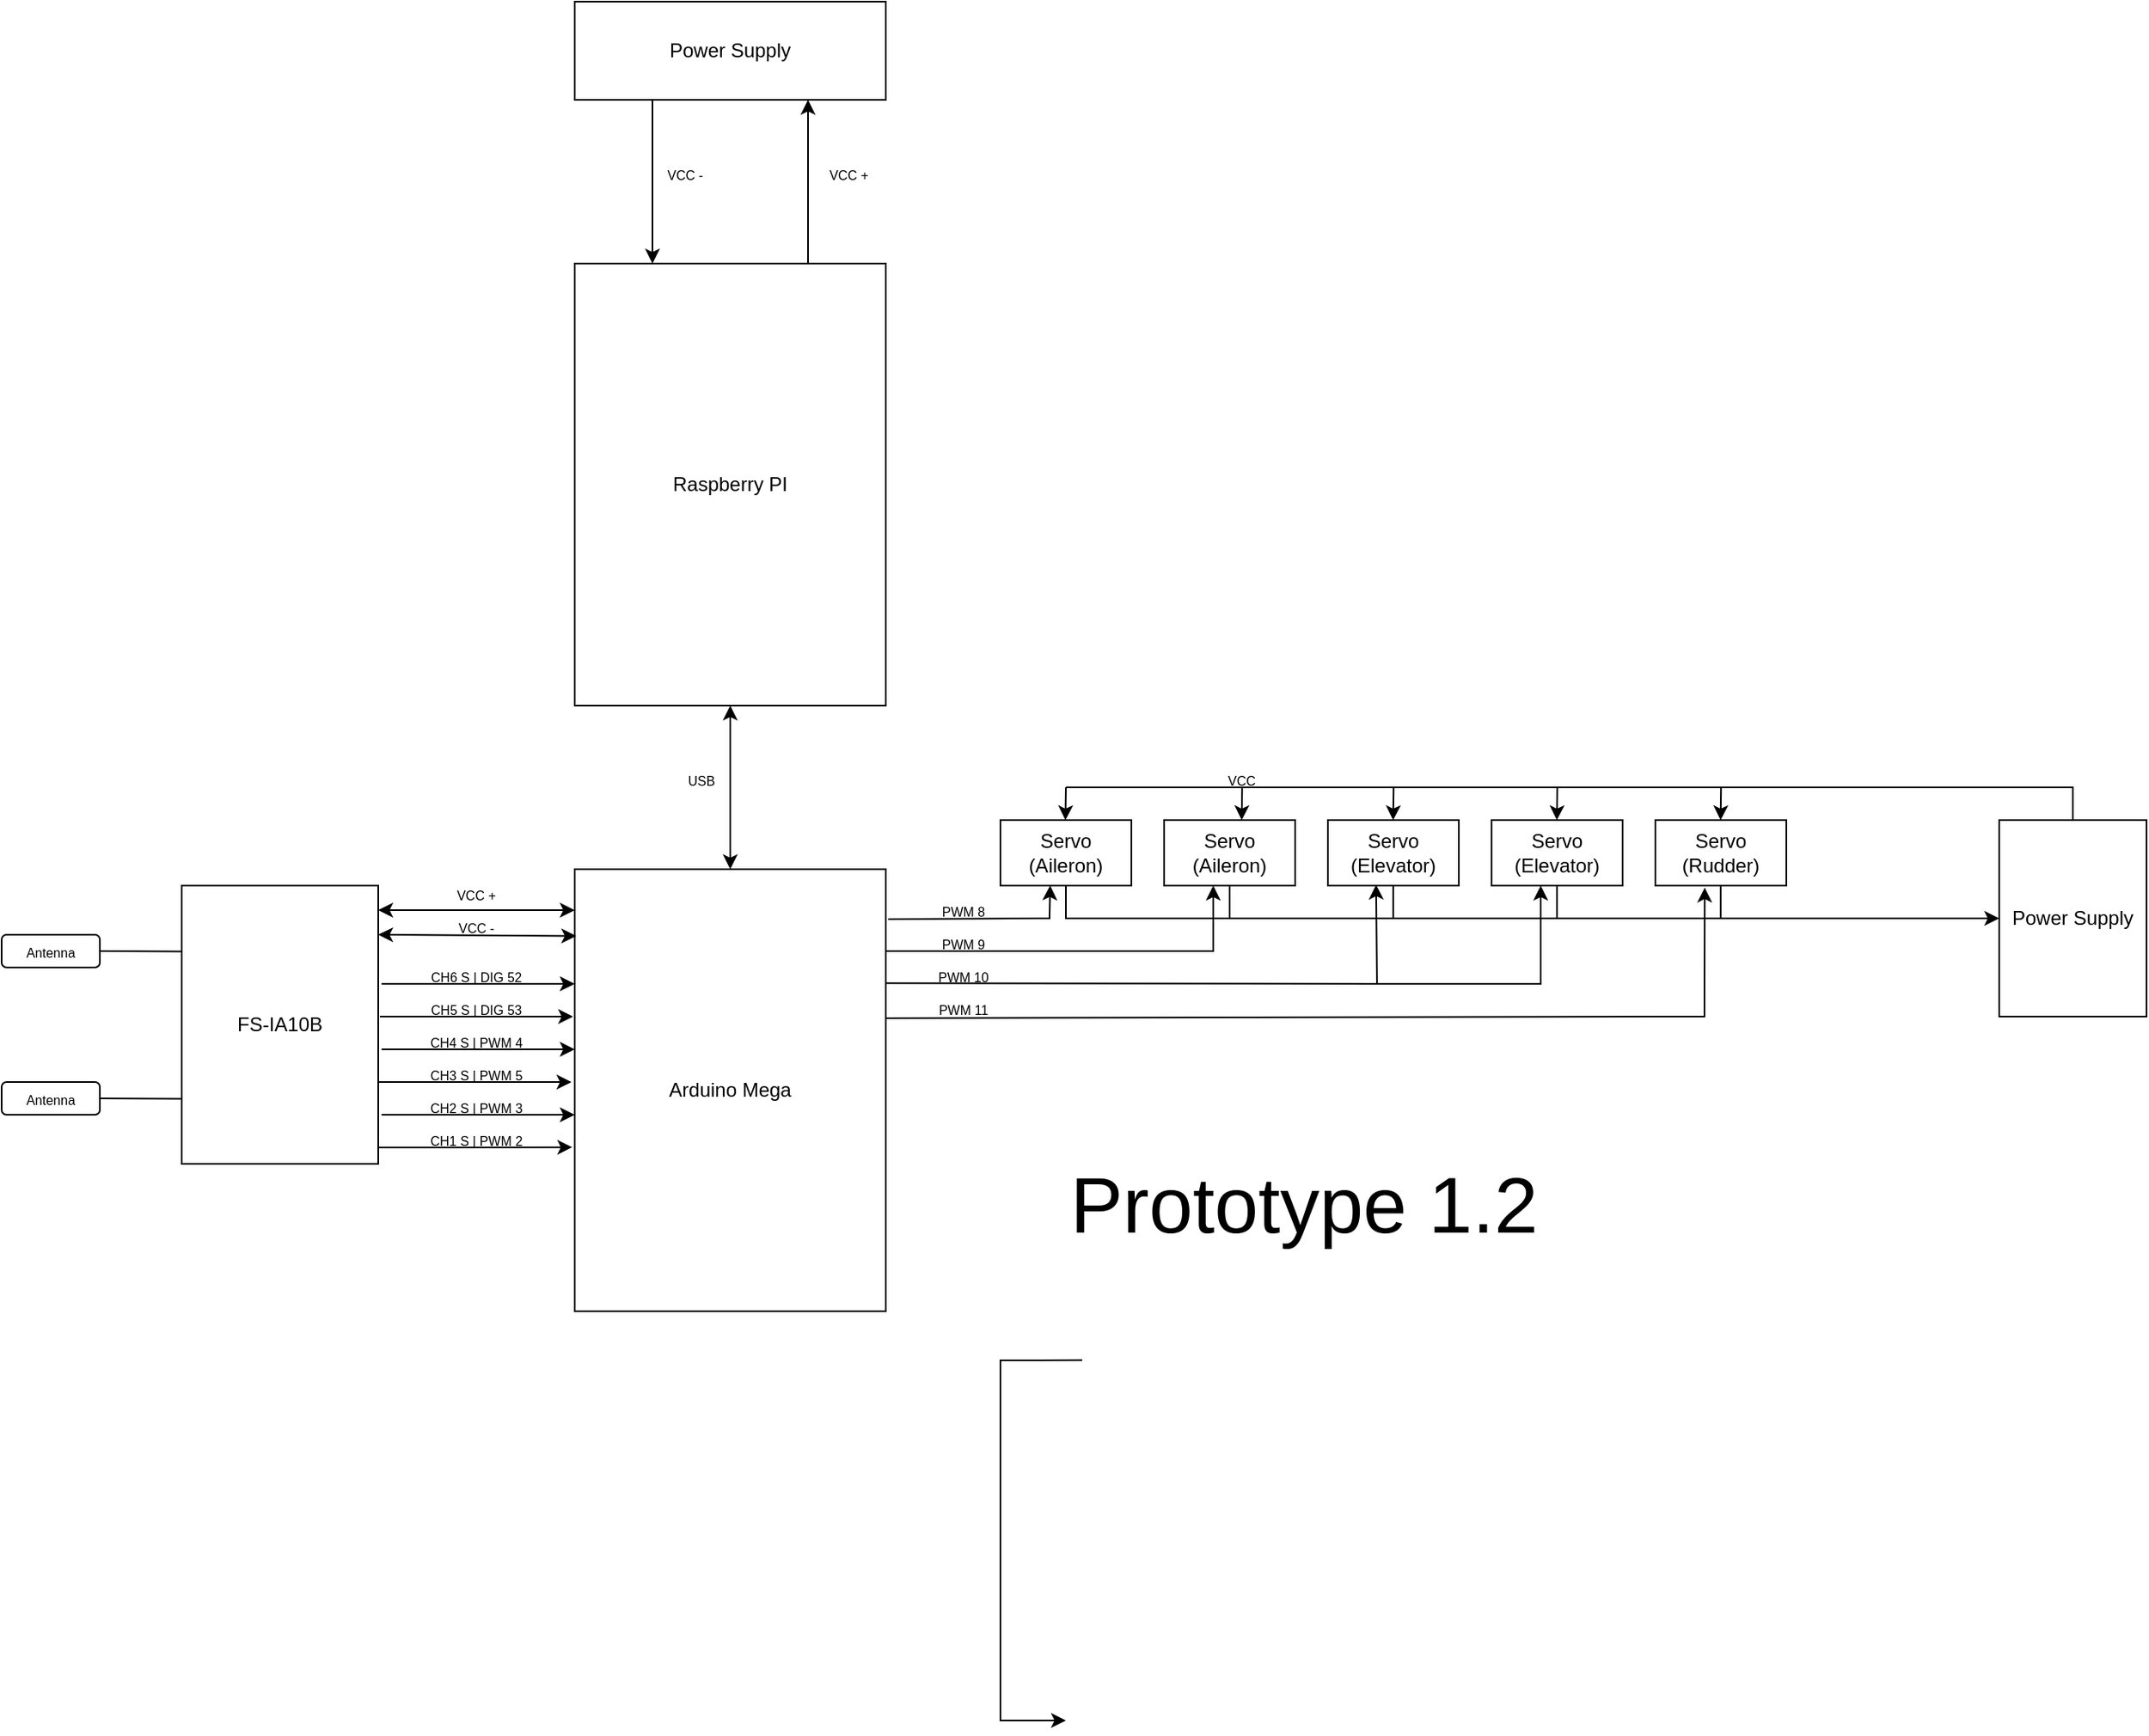 <mxfile version="21.2.8" type="device">
  <diagram name="Page-1" id="gYwv0pO_W2ZxfAE3Szi0">
    <mxGraphModel dx="3586" dy="3026" grid="1" gridSize="10" guides="1" tooltips="1" connect="1" arrows="1" fold="1" page="1" pageScale="1" pageWidth="850" pageHeight="1100" math="0" shadow="0">
      <root>
        <mxCell id="0" />
        <mxCell id="1" parent="0" />
        <mxCell id="DJHJPJEQN-9kXBu37Lcy-3" value="FS-IA10B" style="rounded=0;whiteSpace=wrap;html=1;" parent="1" vertex="1">
          <mxGeometry x="30" y="70" width="120" height="170" as="geometry" />
        </mxCell>
        <mxCell id="WVWYZ7rFV6EcUASi3WDG-2" style="edgeStyle=orthogonalEdgeStyle;rounded=0;orthogonalLoop=1;jettySize=auto;html=1;exitX=0.5;exitY=0;exitDx=0;exitDy=0;entryX=0.5;entryY=1;entryDx=0;entryDy=0;startArrow=classic;startFill=1;" edge="1" parent="1" source="DJHJPJEQN-9kXBu37Lcy-4" target="WVWYZ7rFV6EcUASi3WDG-1">
          <mxGeometry relative="1" as="geometry" />
        </mxCell>
        <mxCell id="DJHJPJEQN-9kXBu37Lcy-4" value="&lt;div&gt;Arduino Mega&lt;/div&gt;" style="rounded=0;whiteSpace=wrap;html=1;" parent="1" vertex="1">
          <mxGeometry x="270" y="60" width="190" height="270" as="geometry" />
        </mxCell>
        <mxCell id="DJHJPJEQN-9kXBu37Lcy-7" value="" style="endArrow=classic;startArrow=classic;html=1;rounded=0;" parent="1" edge="1">
          <mxGeometry width="50" height="50" relative="1" as="geometry">
            <mxPoint x="150" y="85" as="sourcePoint" />
            <mxPoint x="270" y="85" as="targetPoint" />
          </mxGeometry>
        </mxCell>
        <mxCell id="DJHJPJEQN-9kXBu37Lcy-8" value="" style="endArrow=classic;startArrow=classic;html=1;rounded=0;entryX=0.005;entryY=0.151;entryDx=0;entryDy=0;entryPerimeter=0;" parent="1" target="DJHJPJEQN-9kXBu37Lcy-4" edge="1">
          <mxGeometry width="50" height="50" relative="1" as="geometry">
            <mxPoint x="150" y="100" as="sourcePoint" />
            <mxPoint x="266" y="100" as="targetPoint" />
          </mxGeometry>
        </mxCell>
        <mxCell id="DJHJPJEQN-9kXBu37Lcy-9" value="&lt;font style=&quot;font-size: 8px;&quot;&gt;VCC +&lt;/font&gt;" style="text;html=1;strokeColor=none;fillColor=none;align=center;verticalAlign=middle;whiteSpace=wrap;rounded=0;" parent="1" vertex="1">
          <mxGeometry x="180" y="70" width="60" height="10" as="geometry" />
        </mxCell>
        <mxCell id="DJHJPJEQN-9kXBu37Lcy-10" value="&lt;font style=&quot;font-size: 8px;&quot;&gt;VCC -&lt;br&gt;&lt;/font&gt;" style="text;html=1;strokeColor=none;fillColor=none;align=center;verticalAlign=middle;whiteSpace=wrap;rounded=0;" parent="1" vertex="1">
          <mxGeometry x="180" y="90" width="60" height="10" as="geometry" />
        </mxCell>
        <mxCell id="DJHJPJEQN-9kXBu37Lcy-11" value="" style="endArrow=classic;html=1;rounded=0;entryX=-0.008;entryY=0.592;entryDx=0;entryDy=0;entryPerimeter=0;" parent="1" edge="1">
          <mxGeometry width="50" height="50" relative="1" as="geometry">
            <mxPoint x="150" y="230" as="sourcePoint" />
            <mxPoint x="268.48" y="229.84" as="targetPoint" />
          </mxGeometry>
        </mxCell>
        <mxCell id="DJHJPJEQN-9kXBu37Lcy-12" value="" style="endArrow=classic;html=1;rounded=0;entryX=-0.008;entryY=0.592;entryDx=0;entryDy=0;entryPerimeter=0;" parent="1" edge="1">
          <mxGeometry width="50" height="50" relative="1" as="geometry">
            <mxPoint x="152" y="210" as="sourcePoint" />
            <mxPoint x="270" y="210" as="targetPoint" />
          </mxGeometry>
        </mxCell>
        <mxCell id="DJHJPJEQN-9kXBu37Lcy-13" value="" style="endArrow=classic;html=1;rounded=0;entryX=-0.008;entryY=0.592;entryDx=0;entryDy=0;entryPerimeter=0;" parent="1" edge="1">
          <mxGeometry width="50" height="50" relative="1" as="geometry">
            <mxPoint x="150" y="190" as="sourcePoint" />
            <mxPoint x="268" y="190" as="targetPoint" />
          </mxGeometry>
        </mxCell>
        <mxCell id="DJHJPJEQN-9kXBu37Lcy-14" value="" style="endArrow=classic;html=1;rounded=0;entryX=-0.008;entryY=0.592;entryDx=0;entryDy=0;entryPerimeter=0;" parent="1" edge="1">
          <mxGeometry width="50" height="50" relative="1" as="geometry">
            <mxPoint x="152" y="170" as="sourcePoint" />
            <mxPoint x="270" y="170" as="targetPoint" />
          </mxGeometry>
        </mxCell>
        <mxCell id="DJHJPJEQN-9kXBu37Lcy-15" value="" style="endArrow=classic;html=1;rounded=0;entryX=-0.008;entryY=0.592;entryDx=0;entryDy=0;entryPerimeter=0;" parent="1" edge="1">
          <mxGeometry width="50" height="50" relative="1" as="geometry">
            <mxPoint x="151" y="150" as="sourcePoint" />
            <mxPoint x="269" y="150" as="targetPoint" />
          </mxGeometry>
        </mxCell>
        <mxCell id="DJHJPJEQN-9kXBu37Lcy-16" value="" style="endArrow=classic;html=1;rounded=0;entryX=-0.008;entryY=0.592;entryDx=0;entryDy=0;entryPerimeter=0;" parent="1" edge="1">
          <mxGeometry width="50" height="50" relative="1" as="geometry">
            <mxPoint x="152" y="130" as="sourcePoint" />
            <mxPoint x="270" y="130" as="targetPoint" />
          </mxGeometry>
        </mxCell>
        <mxCell id="DJHJPJEQN-9kXBu37Lcy-18" value="&lt;font style=&quot;font-size: 8px;&quot;&gt;CH1 S | PWM 2&lt;/font&gt;" style="text;html=1;strokeColor=none;fillColor=none;align=center;verticalAlign=middle;whiteSpace=wrap;rounded=0;" parent="1" vertex="1">
          <mxGeometry x="180" y="220" width="60" height="10" as="geometry" />
        </mxCell>
        <mxCell id="DJHJPJEQN-9kXBu37Lcy-19" value="&lt;font style=&quot;font-size: 8px;&quot;&gt;CH2 S | PWM 3&lt;br&gt;&lt;/font&gt;" style="text;html=1;strokeColor=none;fillColor=none;align=center;verticalAlign=middle;whiteSpace=wrap;rounded=0;" parent="1" vertex="1">
          <mxGeometry x="180" y="200" width="60" height="10" as="geometry" />
        </mxCell>
        <mxCell id="DJHJPJEQN-9kXBu37Lcy-21" value="&lt;font style=&quot;font-size: 8px;&quot;&gt;CH3 S | PWM 5&lt;br&gt;&lt;/font&gt;" style="text;html=1;strokeColor=none;fillColor=none;align=center;verticalAlign=middle;whiteSpace=wrap;rounded=0;" parent="1" vertex="1">
          <mxGeometry x="180" y="180" width="60" height="10" as="geometry" />
        </mxCell>
        <mxCell id="DJHJPJEQN-9kXBu37Lcy-22" value="&lt;font style=&quot;font-size: 8px;&quot;&gt;CH6 S | DIG 52&lt;br&gt;&lt;/font&gt;" style="text;html=1;strokeColor=none;fillColor=none;align=center;verticalAlign=middle;whiteSpace=wrap;rounded=0;" parent="1" vertex="1">
          <mxGeometry x="180" y="120" width="60" height="10" as="geometry" />
        </mxCell>
        <mxCell id="DJHJPJEQN-9kXBu37Lcy-23" value="&lt;font style=&quot;font-size: 8px;&quot;&gt;CH4 S | PWM 4&lt;br&gt;&lt;/font&gt;" style="text;html=1;strokeColor=none;fillColor=none;align=center;verticalAlign=middle;whiteSpace=wrap;rounded=0;" parent="1" vertex="1">
          <mxGeometry x="180" y="160" width="60" height="10" as="geometry" />
        </mxCell>
        <mxCell id="DJHJPJEQN-9kXBu37Lcy-24" value="&lt;font style=&quot;font-size: 8px;&quot;&gt;CH5 S | DIG 53&lt;br&gt;&lt;/font&gt;" style="text;html=1;strokeColor=none;fillColor=none;align=center;verticalAlign=middle;whiteSpace=wrap;rounded=0;" parent="1" vertex="1">
          <mxGeometry x="180" y="140" width="60" height="10" as="geometry" />
        </mxCell>
        <mxCell id="DJHJPJEQN-9kXBu37Lcy-47" value="Servo (Aileron)" style="rounded=0;whiteSpace=wrap;html=1;" parent="1" vertex="1">
          <mxGeometry x="530" y="30" width="80" height="40" as="geometry" />
        </mxCell>
        <mxCell id="DJHJPJEQN-9kXBu37Lcy-48" value="Servo (Aileron)" style="rounded=0;whiteSpace=wrap;html=1;" parent="1" vertex="1">
          <mxGeometry x="630" y="30" width="80" height="40" as="geometry" />
        </mxCell>
        <mxCell id="DJHJPJEQN-9kXBu37Lcy-49" value="Servo (Elevator)" style="rounded=0;whiteSpace=wrap;html=1;" parent="1" vertex="1">
          <mxGeometry x="730" y="30" width="80" height="40" as="geometry" />
        </mxCell>
        <mxCell id="DJHJPJEQN-9kXBu37Lcy-50" value="Servo (Elevator)" style="rounded=0;whiteSpace=wrap;html=1;" parent="1" vertex="1">
          <mxGeometry x="830" y="30" width="80" height="40" as="geometry" />
        </mxCell>
        <mxCell id="DJHJPJEQN-9kXBu37Lcy-51" value="Servo (Rudder)" style="rounded=0;whiteSpace=wrap;html=1;" parent="1" vertex="1">
          <mxGeometry x="930" y="30" width="80" height="40" as="geometry" />
        </mxCell>
        <mxCell id="DJHJPJEQN-9kXBu37Lcy-54" value="" style="endArrow=none;html=1;rounded=0;entryX=0.5;entryY=0;entryDx=0;entryDy=0;" parent="1" edge="1" target="WVWYZ7rFV6EcUASi3WDG-7">
          <mxGeometry width="50" height="50" relative="1" as="geometry">
            <mxPoint x="570" y="10" as="sourcePoint" />
            <mxPoint x="970" y="10" as="targetPoint" />
            <Array as="points">
              <mxPoint x="570" y="10" />
              <mxPoint x="1185" y="10" />
            </Array>
          </mxGeometry>
        </mxCell>
        <mxCell id="DJHJPJEQN-9kXBu37Lcy-55" value="&lt;font style=&quot;font-size: 8px;&quot;&gt;VCC&lt;/font&gt;" style="text;html=1;strokeColor=none;fillColor=none;align=center;verticalAlign=middle;whiteSpace=wrap;rounded=0;" parent="1" vertex="1">
          <mxGeometry x="660" width="35" height="10" as="geometry" />
        </mxCell>
        <mxCell id="DJHJPJEQN-9kXBu37Lcy-56" value="" style="endArrow=classic;html=1;rounded=0;" parent="1" edge="1">
          <mxGeometry width="50" height="50" relative="1" as="geometry">
            <mxPoint x="570" y="10" as="sourcePoint" />
            <mxPoint x="569.71" y="30" as="targetPoint" />
          </mxGeometry>
        </mxCell>
        <mxCell id="DJHJPJEQN-9kXBu37Lcy-57" value="" style="endArrow=classic;html=1;rounded=0;" parent="1" edge="1">
          <mxGeometry width="50" height="50" relative="1" as="geometry">
            <mxPoint x="677.65" y="10" as="sourcePoint" />
            <mxPoint x="677.36" y="30" as="targetPoint" />
          </mxGeometry>
        </mxCell>
        <mxCell id="DJHJPJEQN-9kXBu37Lcy-58" value="" style="endArrow=classic;html=1;rounded=0;" parent="1" edge="1">
          <mxGeometry width="50" height="50" relative="1" as="geometry">
            <mxPoint x="770.14" y="10" as="sourcePoint" />
            <mxPoint x="769.85" y="30" as="targetPoint" />
          </mxGeometry>
        </mxCell>
        <mxCell id="DJHJPJEQN-9kXBu37Lcy-59" value="" style="endArrow=classic;html=1;rounded=0;" parent="1" edge="1">
          <mxGeometry width="50" height="50" relative="1" as="geometry">
            <mxPoint x="870.14" y="10" as="sourcePoint" />
            <mxPoint x="869.85" y="30" as="targetPoint" />
          </mxGeometry>
        </mxCell>
        <mxCell id="DJHJPJEQN-9kXBu37Lcy-60" value="" style="endArrow=classic;html=1;rounded=0;" parent="1" edge="1">
          <mxGeometry width="50" height="50" relative="1" as="geometry">
            <mxPoint x="970.14" y="10" as="sourcePoint" />
            <mxPoint x="969.85" y="30" as="targetPoint" />
          </mxGeometry>
        </mxCell>
        <mxCell id="DJHJPJEQN-9kXBu37Lcy-64" value="" style="endArrow=classic;html=1;rounded=0;exitX=0.5;exitY=1;exitDx=0;exitDy=0;entryX=0;entryY=0.5;entryDx=0;entryDy=0;" parent="1" source="DJHJPJEQN-9kXBu37Lcy-47" target="WVWYZ7rFV6EcUASi3WDG-7" edge="1">
          <mxGeometry width="50" height="50" relative="1" as="geometry">
            <mxPoint x="670" y="200" as="sourcePoint" />
            <mxPoint x="1090" y="90" as="targetPoint" />
            <Array as="points">
              <mxPoint x="570" y="90" />
            </Array>
          </mxGeometry>
        </mxCell>
        <mxCell id="DJHJPJEQN-9kXBu37Lcy-66" value="" style="endArrow=none;html=1;rounded=0;entryX=0.5;entryY=1;entryDx=0;entryDy=0;" parent="1" target="DJHJPJEQN-9kXBu37Lcy-48" edge="1">
          <mxGeometry width="50" height="50" relative="1" as="geometry">
            <mxPoint x="670" y="90" as="sourcePoint" />
            <mxPoint x="760" y="60" as="targetPoint" />
          </mxGeometry>
        </mxCell>
        <mxCell id="DJHJPJEQN-9kXBu37Lcy-67" value="" style="endArrow=none;html=1;rounded=0;entryX=0.5;entryY=1;entryDx=0;entryDy=0;" parent="1" edge="1">
          <mxGeometry width="50" height="50" relative="1" as="geometry">
            <mxPoint x="769.9" y="90" as="sourcePoint" />
            <mxPoint x="769.9" y="70" as="targetPoint" />
          </mxGeometry>
        </mxCell>
        <mxCell id="DJHJPJEQN-9kXBu37Lcy-68" value="" style="endArrow=none;html=1;rounded=0;entryX=0.5;entryY=1;entryDx=0;entryDy=0;" parent="1" edge="1">
          <mxGeometry width="50" height="50" relative="1" as="geometry">
            <mxPoint x="869.9" y="90" as="sourcePoint" />
            <mxPoint x="869.9" y="70" as="targetPoint" />
          </mxGeometry>
        </mxCell>
        <mxCell id="DJHJPJEQN-9kXBu37Lcy-69" value="" style="endArrow=none;html=1;rounded=0;entryX=0.5;entryY=1;entryDx=0;entryDy=0;" parent="1" edge="1">
          <mxGeometry width="50" height="50" relative="1" as="geometry">
            <mxPoint x="969.9" y="90" as="sourcePoint" />
            <mxPoint x="969.9" y="70" as="targetPoint" />
          </mxGeometry>
        </mxCell>
        <mxCell id="DJHJPJEQN-9kXBu37Lcy-70" value="" style="endArrow=classic;html=1;rounded=0;entryX=0.38;entryY=0.998;entryDx=0;entryDy=0;entryPerimeter=0;exitX=1.008;exitY=0.113;exitDx=0;exitDy=0;exitPerimeter=0;" parent="1" source="DJHJPJEQN-9kXBu37Lcy-4" target="DJHJPJEQN-9kXBu37Lcy-47" edge="1">
          <mxGeometry width="50" height="50" relative="1" as="geometry">
            <mxPoint x="460" y="110" as="sourcePoint" />
            <mxPoint x="560" y="180" as="targetPoint" />
            <Array as="points">
              <mxPoint x="560" y="90" />
            </Array>
          </mxGeometry>
        </mxCell>
        <mxCell id="DJHJPJEQN-9kXBu37Lcy-72" value="" style="endArrow=classic;html=1;rounded=0;entryX=0.38;entryY=0.998;entryDx=0;entryDy=0;entryPerimeter=0;exitX=1;exitY=0.185;exitDx=0;exitDy=0;exitPerimeter=0;" parent="1" source="DJHJPJEQN-9kXBu37Lcy-4" edge="1">
          <mxGeometry width="50" height="50" relative="1" as="geometry">
            <mxPoint x="560" y="110" as="sourcePoint" />
            <mxPoint x="660" y="70" as="targetPoint" />
            <Array as="points">
              <mxPoint x="660" y="110" />
            </Array>
          </mxGeometry>
        </mxCell>
        <mxCell id="DJHJPJEQN-9kXBu37Lcy-73" value="" style="endArrow=classic;html=1;rounded=0;entryX=0.368;entryY=0.986;entryDx=0;entryDy=0;entryPerimeter=0;exitX=1.001;exitY=0.258;exitDx=0;exitDy=0;exitPerimeter=0;" parent="1" source="DJHJPJEQN-9kXBu37Lcy-4" target="DJHJPJEQN-9kXBu37Lcy-49" edge="1">
          <mxGeometry width="50" height="50" relative="1" as="geometry">
            <mxPoint x="460" y="140" as="sourcePoint" />
            <mxPoint x="560" y="100" as="targetPoint" />
            <Array as="points">
              <mxPoint x="760" y="130" />
            </Array>
          </mxGeometry>
        </mxCell>
        <mxCell id="DJHJPJEQN-9kXBu37Lcy-75" value="" style="endArrow=classic;html=1;rounded=0;entryX=0.375;entryY=1;entryDx=0;entryDy=0;entryPerimeter=0;" parent="1" target="DJHJPJEQN-9kXBu37Lcy-50" edge="1">
          <mxGeometry width="50" height="50" relative="1" as="geometry">
            <mxPoint x="760" y="130" as="sourcePoint" />
            <mxPoint x="860" y="100" as="targetPoint" />
            <Array as="points">
              <mxPoint x="860" y="130" />
            </Array>
          </mxGeometry>
        </mxCell>
        <mxCell id="DJHJPJEQN-9kXBu37Lcy-77" value="" style="endArrow=classic;html=1;rounded=0;entryX=0.377;entryY=1.031;entryDx=0;entryDy=0;entryPerimeter=0;exitX=1.001;exitY=0.258;exitDx=0;exitDy=0;exitPerimeter=0;" parent="1" target="DJHJPJEQN-9kXBu37Lcy-51" edge="1">
          <mxGeometry width="50" height="50" relative="1" as="geometry">
            <mxPoint x="460" y="151" as="sourcePoint" />
            <mxPoint x="759" y="90" as="targetPoint" />
            <Array as="points">
              <mxPoint x="960" y="150" />
            </Array>
          </mxGeometry>
        </mxCell>
        <mxCell id="DJHJPJEQN-9kXBu37Lcy-78" value="&lt;div&gt;&lt;font style=&quot;font-size: 8px;&quot;&gt;PWM 9&lt;br&gt;&lt;/font&gt;&lt;/div&gt;" style="text;html=1;strokeColor=none;fillColor=none;align=center;verticalAlign=middle;whiteSpace=wrap;rounded=0;" parent="1" vertex="1">
          <mxGeometry x="490" y="100" width="35" height="10" as="geometry" />
        </mxCell>
        <mxCell id="DJHJPJEQN-9kXBu37Lcy-79" value="&lt;div&gt;&lt;font style=&quot;font-size: 8px;&quot;&gt;PWM 10&lt;br&gt;&lt;/font&gt;&lt;/div&gt;" style="text;html=1;strokeColor=none;fillColor=none;align=center;verticalAlign=middle;whiteSpace=wrap;rounded=0;" parent="1" vertex="1">
          <mxGeometry x="490" y="120" width="35" height="10" as="geometry" />
        </mxCell>
        <mxCell id="DJHJPJEQN-9kXBu37Lcy-80" value="&lt;div&gt;&lt;font style=&quot;font-size: 8px;&quot;&gt;PWM 11&lt;br&gt;&lt;/font&gt;&lt;/div&gt;" style="text;html=1;strokeColor=none;fillColor=none;align=center;verticalAlign=middle;whiteSpace=wrap;rounded=0;" parent="1" vertex="1">
          <mxGeometry x="490" y="140" width="35" height="10" as="geometry" />
        </mxCell>
        <mxCell id="DJHJPJEQN-9kXBu37Lcy-81" value="&lt;div&gt;&lt;font style=&quot;font-size: 8px;&quot;&gt;PWM 8&lt;br&gt;&lt;/font&gt;&lt;/div&gt;" style="text;html=1;strokeColor=none;fillColor=none;align=center;verticalAlign=middle;whiteSpace=wrap;rounded=0;" parent="1" vertex="1">
          <mxGeometry x="490" y="80" width="35" height="10" as="geometry" />
        </mxCell>
        <mxCell id="9_8oEkFlsrFl9a-Hlgpt-9" value="" style="endArrow=classic;html=1;rounded=0;exitX=0;exitY=0.444;exitDx=0;exitDy=0;exitPerimeter=0;entryX=0.004;entryY=0.842;entryDx=0;entryDy=0;entryPerimeter=0;" parent="1" target="9_8oEkFlsrFl9a-Hlgpt-7" edge="1">
          <mxGeometry width="50" height="50" relative="1" as="geometry">
            <mxPoint x="580" y="359.92" as="sourcePoint" />
            <mxPoint x="570" y="580" as="targetPoint" />
            <Array as="points">
              <mxPoint x="530" y="360" />
              <mxPoint x="530" y="580" />
            </Array>
          </mxGeometry>
        </mxCell>
        <mxCell id="9_8oEkFlsrFl9a-Hlgpt-23" value="&lt;font style=&quot;font-size: 48px;&quot;&gt;Prototype 1.2&lt;br&gt;&lt;/font&gt;" style="text;html=1;align=center;verticalAlign=middle;resizable=0;points=[];autosize=1;strokeColor=none;fillColor=none;" parent="1" vertex="1">
          <mxGeometry x="560" y="230" width="310" height="70" as="geometry" />
        </mxCell>
        <mxCell id="G0_ffEqPIUbRc6MpIxqN-1" value="&lt;font style=&quot;font-size: 8px;&quot;&gt;Antenna&lt;/font&gt;" style="rounded=1;whiteSpace=wrap;html=1;" parent="1" vertex="1">
          <mxGeometry x="-80" y="100" width="60" height="20" as="geometry" />
        </mxCell>
        <mxCell id="G0_ffEqPIUbRc6MpIxqN-2" value="&lt;font style=&quot;font-size: 8px;&quot;&gt;Antenna&lt;/font&gt;" style="rounded=1;whiteSpace=wrap;html=1;" parent="1" vertex="1">
          <mxGeometry x="-80" y="190" width="60" height="20" as="geometry" />
        </mxCell>
        <mxCell id="G0_ffEqPIUbRc6MpIxqN-3" value="" style="endArrow=none;html=1;rounded=0;fontSize=8;entryX=1;entryY=0.5;entryDx=0;entryDy=0;exitX=-0.002;exitY=0.237;exitDx=0;exitDy=0;exitPerimeter=0;" parent="1" source="DJHJPJEQN-9kXBu37Lcy-3" target="G0_ffEqPIUbRc6MpIxqN-1" edge="1">
          <mxGeometry width="50" height="50" relative="1" as="geometry">
            <mxPoint x="10" y="190" as="sourcePoint" />
            <mxPoint x="60" y="140" as="targetPoint" />
          </mxGeometry>
        </mxCell>
        <mxCell id="G0_ffEqPIUbRc6MpIxqN-4" value="" style="endArrow=none;html=1;rounded=0;fontSize=8;entryX=1;entryY=0.5;entryDx=0;entryDy=0;exitX=-0.002;exitY=0.237;exitDx=0;exitDy=0;exitPerimeter=0;" parent="1" edge="1">
          <mxGeometry width="50" height="50" relative="1" as="geometry">
            <mxPoint x="29.76" y="200.29" as="sourcePoint" />
            <mxPoint x="-20" y="200" as="targetPoint" />
          </mxGeometry>
        </mxCell>
        <mxCell id="WVWYZ7rFV6EcUASi3WDG-12" style="edgeStyle=orthogonalEdgeStyle;rounded=0;orthogonalLoop=1;jettySize=auto;html=1;exitX=0.75;exitY=0;exitDx=0;exitDy=0;entryX=0.75;entryY=1;entryDx=0;entryDy=0;" edge="1" parent="1" source="WVWYZ7rFV6EcUASi3WDG-1" target="WVWYZ7rFV6EcUASi3WDG-8">
          <mxGeometry relative="1" as="geometry" />
        </mxCell>
        <mxCell id="WVWYZ7rFV6EcUASi3WDG-1" value="&lt;div&gt;Raspberry PI&lt;/div&gt;" style="rounded=0;whiteSpace=wrap;html=1;" vertex="1" parent="1">
          <mxGeometry x="270" y="-310" width="190" height="270" as="geometry" />
        </mxCell>
        <mxCell id="WVWYZ7rFV6EcUASi3WDG-3" value="&lt;div&gt;&lt;font style=&quot;font-size: 8px;&quot;&gt;USB&lt;/font&gt;&lt;/div&gt;" style="text;html=1;strokeColor=none;fillColor=none;align=center;verticalAlign=middle;whiteSpace=wrap;rounded=0;" vertex="1" parent="1">
          <mxGeometry x="330" width="35" height="10" as="geometry" />
        </mxCell>
        <mxCell id="WVWYZ7rFV6EcUASi3WDG-7" value="Power Supply" style="rounded=0;whiteSpace=wrap;html=1;" vertex="1" parent="1">
          <mxGeometry x="1140" y="30" width="90" height="120" as="geometry" />
        </mxCell>
        <mxCell id="WVWYZ7rFV6EcUASi3WDG-11" style="edgeStyle=orthogonalEdgeStyle;rounded=0;orthogonalLoop=1;jettySize=auto;html=1;exitX=0.25;exitY=1;exitDx=0;exitDy=0;entryX=0.25;entryY=0;entryDx=0;entryDy=0;" edge="1" parent="1" source="WVWYZ7rFV6EcUASi3WDG-8" target="WVWYZ7rFV6EcUASi3WDG-1">
          <mxGeometry relative="1" as="geometry">
            <mxPoint x="317.714" y="-370" as="targetPoint" />
          </mxGeometry>
        </mxCell>
        <mxCell id="WVWYZ7rFV6EcUASi3WDG-8" value="Power Supply" style="rounded=0;whiteSpace=wrap;html=1;" vertex="1" parent="1">
          <mxGeometry x="270" y="-470" width="190" height="60" as="geometry" />
        </mxCell>
        <mxCell id="WVWYZ7rFV6EcUASi3WDG-13" value="&lt;font style=&quot;font-size: 8px;&quot;&gt;VCC -&lt;/font&gt;" style="text;html=1;strokeColor=none;fillColor=none;align=center;verticalAlign=middle;whiteSpace=wrap;rounded=0;" vertex="1" parent="1">
          <mxGeometry x="320" y="-370" width="35" height="10" as="geometry" />
        </mxCell>
        <mxCell id="WVWYZ7rFV6EcUASi3WDG-14" value="&lt;font style=&quot;font-size: 8px;&quot;&gt;VCC +&lt;/font&gt;" style="text;html=1;strokeColor=none;fillColor=none;align=center;verticalAlign=middle;whiteSpace=wrap;rounded=0;" vertex="1" parent="1">
          <mxGeometry x="420" y="-370" width="35" height="10" as="geometry" />
        </mxCell>
      </root>
    </mxGraphModel>
  </diagram>
</mxfile>
